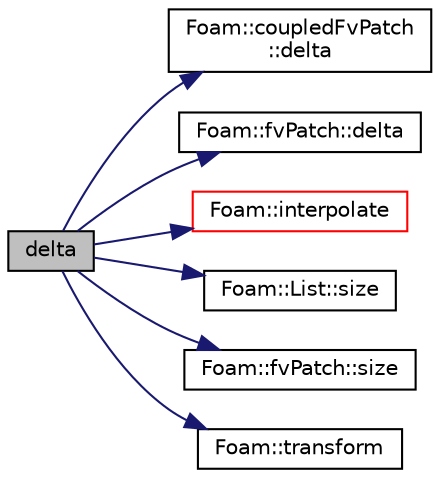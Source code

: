 digraph "delta"
{
  bgcolor="transparent";
  edge [fontname="Helvetica",fontsize="10",labelfontname="Helvetica",labelfontsize="10"];
  node [fontname="Helvetica",fontsize="10",shape=record];
  rankdir="LR";
  Node1 [label="delta",height=0.2,width=0.4,color="black", fillcolor="grey75", style="filled", fontcolor="black"];
  Node1 -> Node2 [color="midnightblue",fontsize="10",style="solid",fontname="Helvetica"];
  Node2 [label="Foam::coupledFvPatch\l::delta",height=0.2,width=0.4,color="black",URL="$a00417.html#af3d7a98932d39a19764e546540e582e6",tooltip="Return delta (P to N) vectors across coupled patch. "];
  Node1 -> Node3 [color="midnightblue",fontsize="10",style="solid",fontname="Helvetica"];
  Node3 [label="Foam::fvPatch::delta",height=0.2,width=0.4,color="black",URL="$a00885.html#a7a789bc5f9f58b359455dee1b4f85950",tooltip="Return cell-centre to face-centre vector. "];
  Node1 -> Node4 [color="midnightblue",fontsize="10",style="solid",fontname="Helvetica"];
  Node4 [label="Foam::interpolate",height=0.2,width=0.4,color="red",URL="$a10725.html#aba5fff183ec42758b0944abeabec41ea"];
  Node1 -> Node5 [color="midnightblue",fontsize="10",style="solid",fontname="Helvetica"];
  Node5 [label="Foam::List::size",height=0.2,width=0.4,color="black",URL="$a01364.html#a8a5f6fa29bd4b500caf186f60245b384",tooltip="Override size to be inconsistent with allocated storage. "];
  Node1 -> Node6 [color="midnightblue",fontsize="10",style="solid",fontname="Helvetica"];
  Node6 [label="Foam::fvPatch::size",height=0.2,width=0.4,color="black",URL="$a00885.html#aefe0792b5b0175e6022a92a906fdf053",tooltip="Return size. "];
  Node1 -> Node7 [color="midnightblue",fontsize="10",style="solid",fontname="Helvetica"];
  Node7 [label="Foam::transform",height=0.2,width=0.4,color="black",URL="$a10725.html#a919915170941701c1223291531ad010c"];
}
